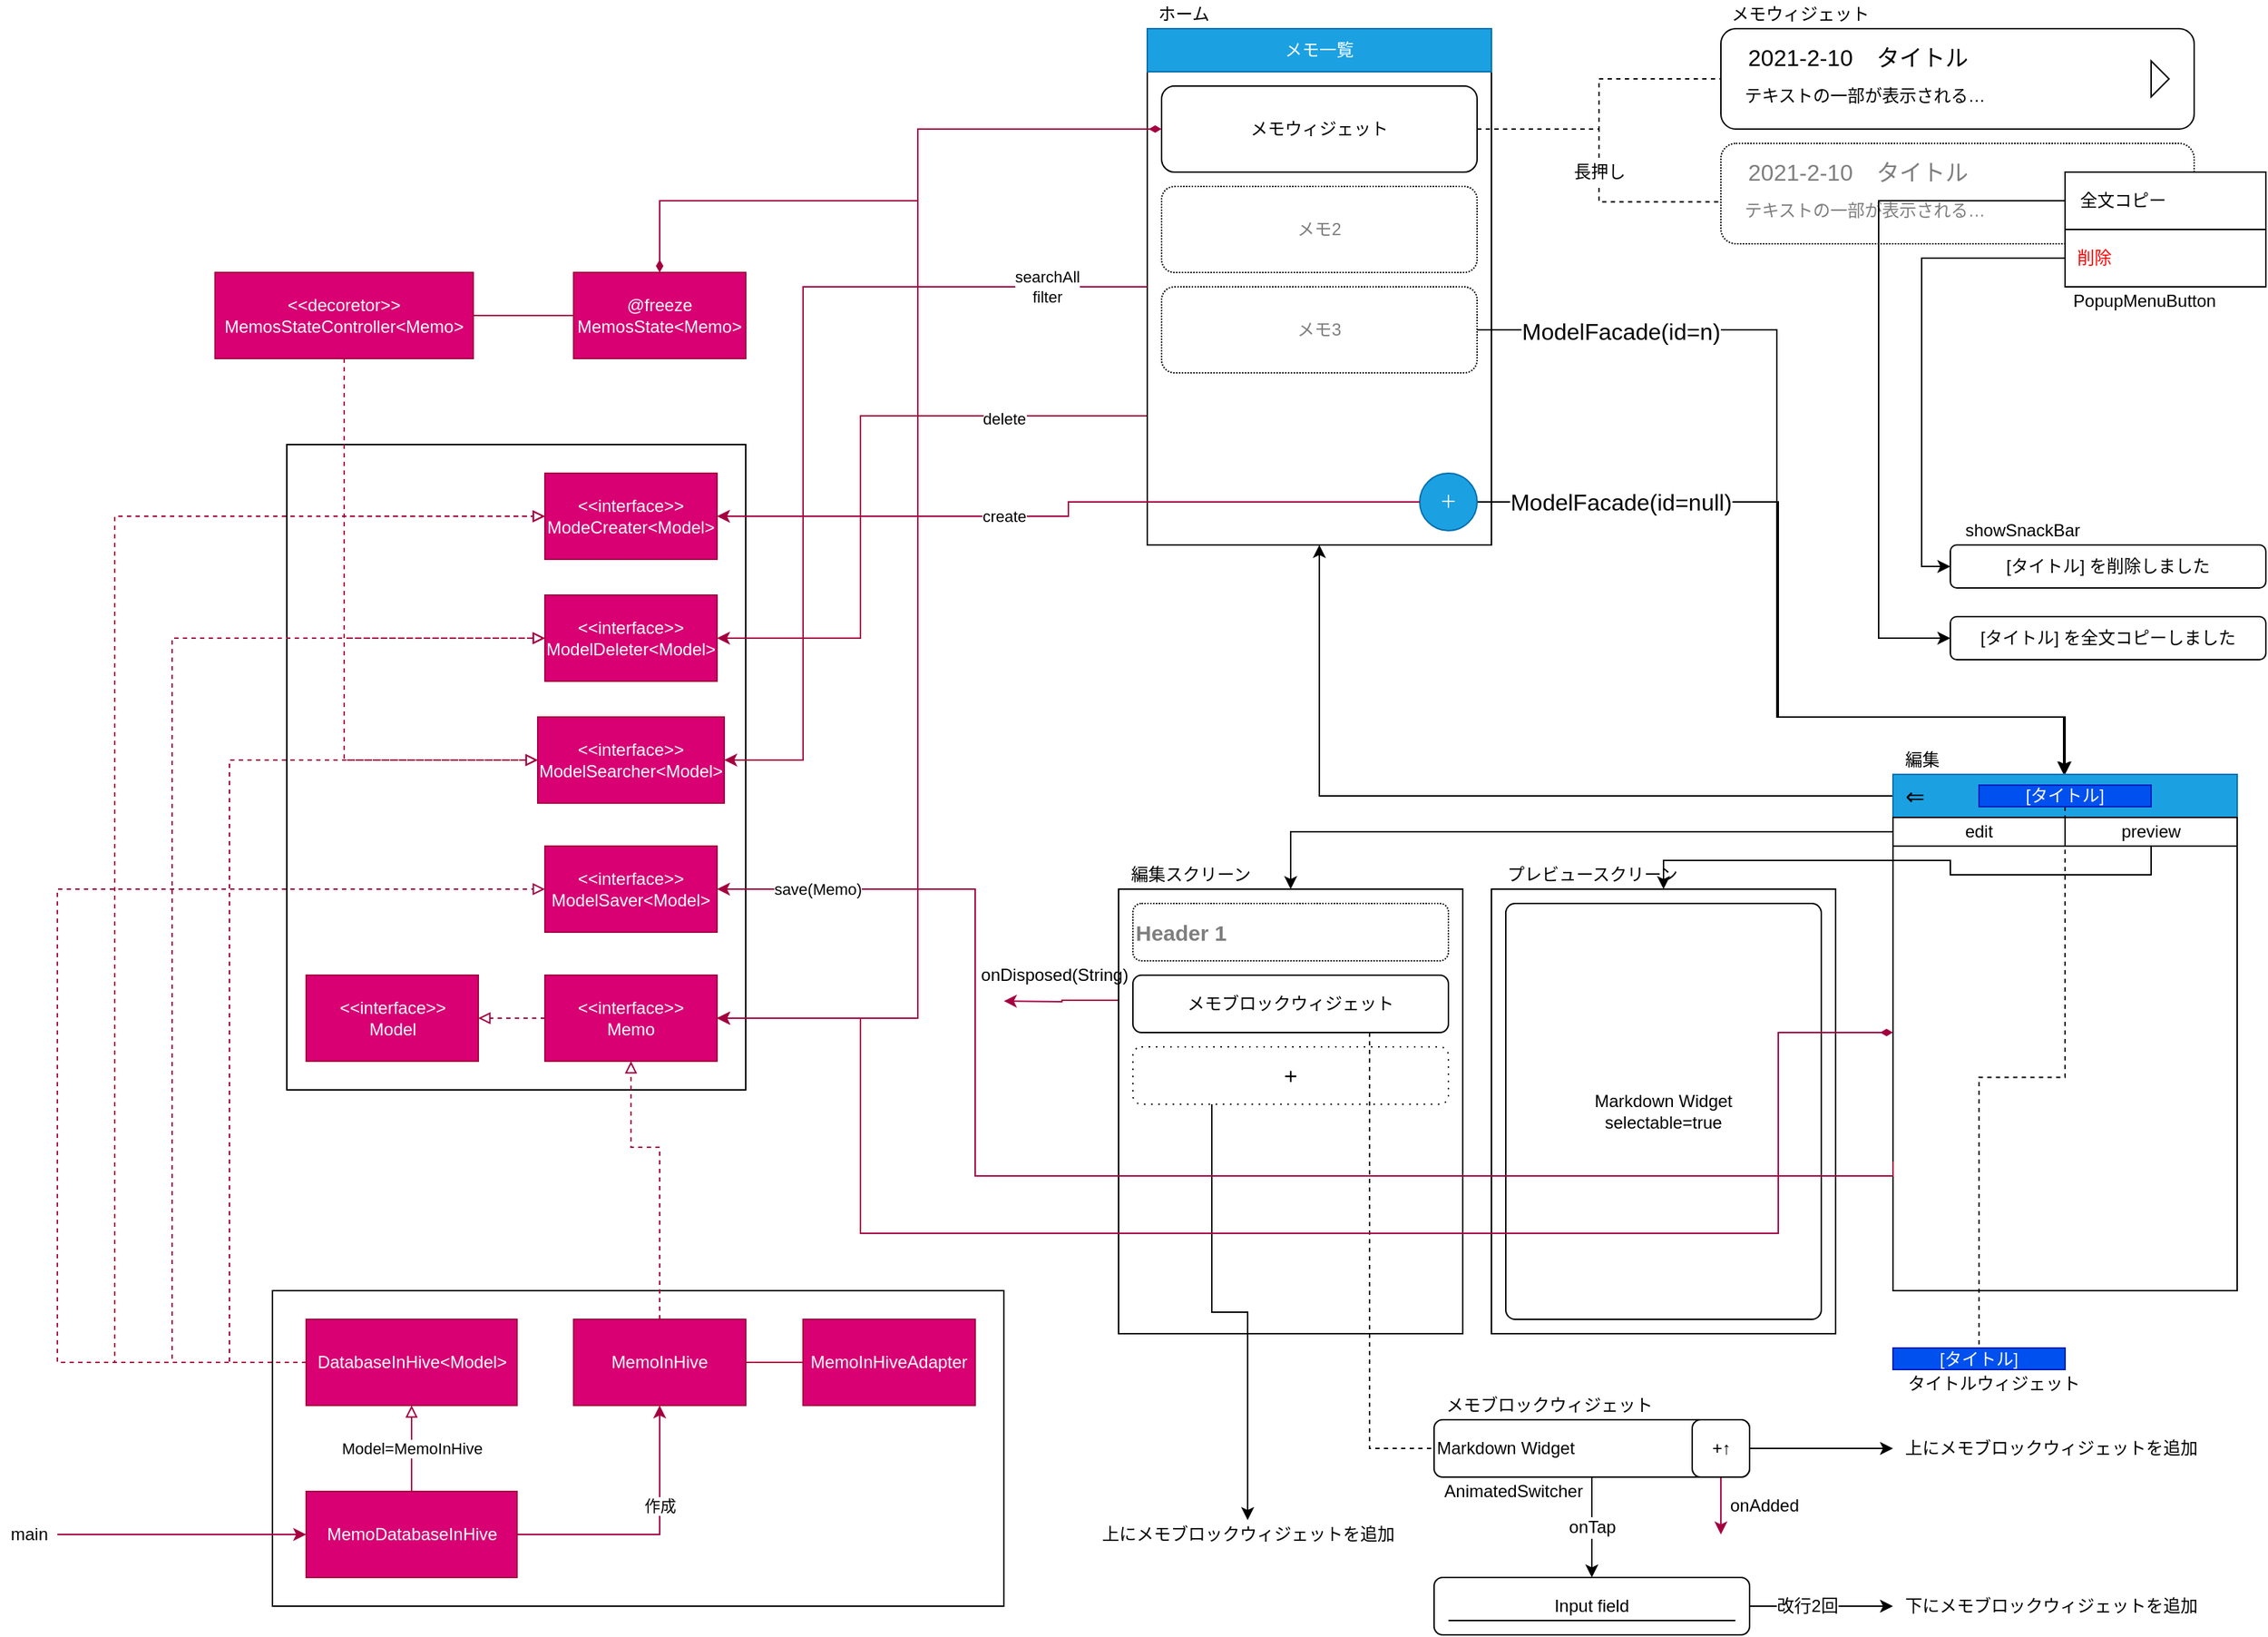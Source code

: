 <mxfile version="14.2.4" type="embed">
    <diagram id="YlcYV97L69se4h5l4lLk" name="ページ1">
        <mxGraphModel dx="1653" dy="313" grid="1" gridSize="10" guides="1" tooltips="1" connect="1" arrows="1" fold="1" page="1" pageScale="1" pageWidth="827" pageHeight="1169" math="0" shadow="0">
            <root>
                <mxCell id="0"/>
                <mxCell id="1" parent="0"/>
                <mxCell id="162" value="" style="rounded=0;whiteSpace=wrap;html=1;fillColor=none;" parent="1" vertex="1">
                    <mxGeometry x="-570" y="920" width="510" height="220" as="geometry"/>
                </mxCell>
                <mxCell id="161" value="" style="rounded=0;whiteSpace=wrap;html=1;fillColor=none;" parent="1" vertex="1">
                    <mxGeometry x="-560" y="330" width="320" height="450" as="geometry"/>
                </mxCell>
                <mxCell id="141" style="edgeStyle=orthogonalEdgeStyle;rounded=0;orthogonalLoop=1;jettySize=auto;html=1;exitX=0;exitY=0.25;exitDx=0;exitDy=0;startArrow=none;startFill=0;endArrow=classic;endFill=1;fillColor=#d80073;strokeColor=#A50040;" parent="1" source="71" edge="1">
                    <mxGeometry relative="1" as="geometry">
                        <mxPoint x="-60" y="718" as="targetPoint"/>
                    </mxGeometry>
                </mxCell>
                <mxCell id="71" value="" style="rounded=0;whiteSpace=wrap;html=1;" parent="1" vertex="1">
                    <mxGeometry x="20" y="640" width="240" height="310" as="geometry"/>
                </mxCell>
                <mxCell id="66" value="&lt;br&gt;" style="rounded=0;whiteSpace=wrap;html=1;" parent="1" vertex="1">
                    <mxGeometry x="280" y="640" width="240" height="310" as="geometry"/>
                </mxCell>
                <mxCell id="167" style="edgeStyle=orthogonalEdgeStyle;rounded=0;orthogonalLoop=1;jettySize=auto;html=1;exitX=0;exitY=0.75;exitDx=0;exitDy=0;entryX=1;entryY=0.5;entryDx=0;entryDy=0;startArrow=none;startFill=0;fillColor=#d80073;strokeColor=#A50040;" parent="1" source="6" target="145" edge="1">
                    <mxGeometry relative="1" as="geometry">
                        <Array as="points">
                            <mxPoint x="-160" y="310"/>
                            <mxPoint x="-160" y="465"/>
                        </Array>
                    </mxGeometry>
                </mxCell>
                <mxCell id="168" value="delete" style="edgeLabel;html=1;align=center;verticalAlign=middle;resizable=0;points=[];" parent="167" vertex="1" connectable="0">
                    <mxGeometry x="-0.459" y="2" relative="1" as="geometry">
                        <mxPoint x="23" as="offset"/>
                    </mxGeometry>
                </mxCell>
                <mxCell id="6" value="" style="rounded=0;whiteSpace=wrap;html=1;" parent="1" vertex="1">
                    <mxGeometry x="40" y="40" width="240" height="360" as="geometry"/>
                </mxCell>
                <mxCell id="7" value="メモ一覧" style="rounded=0;whiteSpace=wrap;html=1;fillColor=#1ba1e2;strokeColor=#006EAF;fontColor=#ffffff;" parent="1" vertex="1">
                    <mxGeometry x="40" y="40" width="240" height="30" as="geometry"/>
                </mxCell>
                <mxCell id="13" style="edgeStyle=orthogonalEdgeStyle;rounded=0;orthogonalLoop=1;jettySize=auto;html=1;exitX=1;exitY=0.5;exitDx=0;exitDy=0;entryX=0;entryY=0.5;entryDx=0;entryDy=0;endArrow=none;endFill=0;dashed=1;" parent="1" source="8" target="11" edge="1">
                    <mxGeometry relative="1" as="geometry"/>
                </mxCell>
                <mxCell id="38" style="edgeStyle=orthogonalEdgeStyle;rounded=0;orthogonalLoop=1;jettySize=auto;html=1;exitX=1;exitY=0.5;exitDx=0;exitDy=0;entryX=0;entryY=0.583;entryDx=0;entryDy=0;entryPerimeter=0;endArrow=none;endFill=0;fontSize=12;dashed=1;" parent="1" source="8" target="33" edge="1">
                    <mxGeometry relative="1" as="geometry"/>
                </mxCell>
                <mxCell id="39" value="長押し" style="edgeLabel;html=1;align=center;verticalAlign=middle;resizable=0;points=[];fontSize=12;" parent="38" vertex="1" connectable="0">
                    <mxGeometry x="0.132" relative="1" as="geometry">
                        <mxPoint y="-10.71" as="offset"/>
                    </mxGeometry>
                </mxCell>
                <mxCell id="8" value="メモウィジェット" style="rounded=1;whiteSpace=wrap;html=1;" parent="1" vertex="1">
                    <mxGeometry x="50" y="80" width="220" height="60" as="geometry"/>
                </mxCell>
                <mxCell id="25" style="edgeStyle=orthogonalEdgeStyle;rounded=0;orthogonalLoop=1;jettySize=auto;html=1;exitX=1;exitY=0.5;exitDx=0;exitDy=0;endArrow=classic;endFill=1;fontSize=16;" parent="1" edge="1">
                    <mxGeometry relative="1" as="geometry">
                        <Array as="points">
                            <mxPoint x="479" y="250"/>
                            <mxPoint x="479" y="520"/>
                            <mxPoint x="679" y="520"/>
                        </Array>
                        <mxPoint x="269" y="250" as="sourcePoint"/>
                        <mxPoint x="679" y="560" as="targetPoint"/>
                    </mxGeometry>
                </mxCell>
                <mxCell id="26" value="ModelFacade(id=n)" style="edgeLabel;html=1;align=center;verticalAlign=middle;resizable=0;points=[];fontSize=16;" parent="25" vertex="1" connectable="0">
                    <mxGeometry x="-0.4" y="3" relative="1" as="geometry">
                        <mxPoint x="-112" y="-5.71" as="offset"/>
                    </mxGeometry>
                </mxCell>
                <mxCell id="9" value="メモ2" style="rounded=1;whiteSpace=wrap;html=1;dashed=1;dashPattern=1 1;textOpacity=50;" parent="1" vertex="1">
                    <mxGeometry x="50" y="150" width="220" height="60" as="geometry"/>
                </mxCell>
                <mxCell id="166" style="edgeStyle=orthogonalEdgeStyle;rounded=0;orthogonalLoop=1;jettySize=auto;html=1;exitX=0;exitY=0.5;exitDx=0;exitDy=0;entryX=1;entryY=0.5;entryDx=0;entryDy=0;fillColor=#d80073;strokeColor=#A50040;startArrow=diamondThin;startFill=1;" parent="1" source="8" target="101" edge="1">
                    <mxGeometry relative="1" as="geometry">
                        <Array as="points">
                            <mxPoint x="-120" y="110"/>
                            <mxPoint x="-120" y="730"/>
                        </Array>
                    </mxGeometry>
                </mxCell>
                <mxCell id="10" value="メモ3" style="rounded=1;whiteSpace=wrap;html=1;dashed=1;dashPattern=1 1;textOpacity=50;" parent="1" vertex="1">
                    <mxGeometry x="50" y="220" width="220" height="60" as="geometry"/>
                </mxCell>
                <mxCell id="11" value="" style="rounded=1;whiteSpace=wrap;html=1;" parent="1" vertex="1">
                    <mxGeometry x="440" y="40" width="330" height="70" as="geometry"/>
                </mxCell>
                <mxCell id="12" value="メモウィジェット" style="text;html=1;align=center;verticalAlign=middle;resizable=0;points=[];autosize=1;" parent="1" vertex="1">
                    <mxGeometry x="440" y="20" width="110" height="20" as="geometry"/>
                </mxCell>
                <mxCell id="24" style="edgeStyle=orthogonalEdgeStyle;rounded=0;orthogonalLoop=1;jettySize=auto;html=1;exitX=1;exitY=0.5;exitDx=0;exitDy=0;entryX=0.5;entryY=0;entryDx=0;entryDy=0;endArrow=classic;endFill=1;fontSize=16;" parent="1" source="14" target="22" edge="1">
                    <mxGeometry relative="1" as="geometry">
                        <Array as="points">
                            <mxPoint x="480" y="370"/>
                            <mxPoint x="480" y="520"/>
                            <mxPoint x="680" y="520"/>
                        </Array>
                    </mxGeometry>
                </mxCell>
                <mxCell id="28" value="ModelFacade(id=null)" style="edgeLabel;html=1;align=center;verticalAlign=middle;resizable=0;points=[];fontSize=16;" parent="24" vertex="1" connectable="0">
                    <mxGeometry x="-0.139" y="-1" relative="1" as="geometry">
                        <mxPoint x="-109.03" y="-48.57" as="offset"/>
                    </mxGeometry>
                </mxCell>
                <mxCell id="14" value="＋" style="ellipse;whiteSpace=wrap;html=1;aspect=fixed;fillColor=#1ba1e2;strokeColor=#006EAF;fontColor=#ffffff;" parent="1" vertex="1">
                    <mxGeometry x="230" y="350" width="40" height="40" as="geometry"/>
                </mxCell>
                <mxCell id="15" value="ホーム" style="text;html=1;align=center;verticalAlign=middle;resizable=0;points=[];autosize=1;" parent="1" vertex="1">
                    <mxGeometry x="40" y="20" width="50" height="20" as="geometry"/>
                </mxCell>
                <mxCell id="16" value="2021-2-10" style="text;html=1;align=center;verticalAlign=middle;resizable=0;points=[];autosize=1;fontSize=16;" parent="1" vertex="1">
                    <mxGeometry x="450" y="50" width="90" height="20" as="geometry"/>
                </mxCell>
                <mxCell id="17" value="タイトル" style="text;html=1;align=center;verticalAlign=middle;resizable=0;points=[];autosize=1;fontSize=16;" parent="1" vertex="1">
                    <mxGeometry x="540" y="50" width="80" height="20" as="geometry"/>
                </mxCell>
                <mxCell id="19" value="&lt;font style=&quot;font-size: 12px&quot;&gt;テキストの一部が表示される…&lt;/font&gt;" style="text;html=1;align=center;verticalAlign=middle;resizable=0;points=[];autosize=1;fontSize=16;" parent="1" vertex="1">
                    <mxGeometry x="450" y="70" width="180" height="30" as="geometry"/>
                </mxCell>
                <mxCell id="20" value="" style="triangle;whiteSpace=wrap;html=1;fontSize=16;" parent="1" vertex="1">
                    <mxGeometry x="740" y="62.5" width="12.5" height="25" as="geometry"/>
                </mxCell>
                <mxCell id="29" style="edgeStyle=orthogonalEdgeStyle;rounded=0;orthogonalLoop=1;jettySize=auto;html=1;entryX=0.5;entryY=1;entryDx=0;entryDy=0;endArrow=classic;endFill=1;fontSize=16;" parent="1" source="23" target="6" edge="1">
                    <mxGeometry relative="1" as="geometry"/>
                </mxCell>
                <mxCell id="33" value="" style="rounded=1;whiteSpace=wrap;html=1;dashed=1;dashPattern=1 1;" parent="1" vertex="1">
                    <mxGeometry x="440" y="120" width="330" height="70" as="geometry"/>
                </mxCell>
                <mxCell id="34" value="2021-2-10" style="text;html=1;align=center;verticalAlign=middle;resizable=0;points=[];autosize=1;fontSize=16;textOpacity=50;" parent="1" vertex="1">
                    <mxGeometry x="450" y="130" width="90" height="20" as="geometry"/>
                </mxCell>
                <mxCell id="35" value="タイトル" style="text;html=1;align=center;verticalAlign=middle;resizable=0;points=[];autosize=1;fontSize=16;textOpacity=50;" parent="1" vertex="1">
                    <mxGeometry x="540" y="130" width="80" height="20" as="geometry"/>
                </mxCell>
                <mxCell id="36" value="&lt;font style=&quot;font-size: 12px&quot;&gt;テキストの一部が表示される…&lt;/font&gt;" style="text;html=1;align=center;verticalAlign=middle;resizable=0;points=[];autosize=1;fontSize=16;textOpacity=50;" parent="1" vertex="1">
                    <mxGeometry x="450" y="150" width="180" height="30" as="geometry"/>
                </mxCell>
                <mxCell id="52" style="edgeStyle=orthogonalEdgeStyle;rounded=0;orthogonalLoop=1;jettySize=auto;html=1;endArrow=classic;endFill=1;fontSize=12;exitX=0;exitY=0.5;exitDx=0;exitDy=0;entryX=0;entryY=0.5;entryDx=0;entryDy=0;" parent="1" source="46" target="53" edge="1">
                    <mxGeometry relative="1" as="geometry">
                        <mxPoint x="820" y="200" as="sourcePoint"/>
                        <mxPoint x="920" y="260.0" as="targetPoint"/>
                    </mxGeometry>
                </mxCell>
                <mxCell id="43" value="" style="rounded=0;whiteSpace=wrap;html=1;fontSize=12;" parent="1" vertex="1">
                    <mxGeometry x="680" y="140" width="140" height="40" as="geometry"/>
                </mxCell>
                <mxCell id="45" value="全文コピー" style="text;html=1;align=center;verticalAlign=middle;resizable=0;points=[];autosize=1;fontSize=12;" parent="1" vertex="1">
                    <mxGeometry x="680" y="150" width="80" height="20" as="geometry"/>
                </mxCell>
                <mxCell id="46" value="" style="rounded=0;whiteSpace=wrap;html=1;fontSize=12;" parent="1" vertex="1">
                    <mxGeometry x="680" y="180" width="140" height="40" as="geometry"/>
                </mxCell>
                <mxCell id="47" value="&lt;font color=&quot;#ff0000&quot;&gt;削除&lt;/font&gt;" style="text;html=1;align=center;verticalAlign=middle;resizable=0;points=[];autosize=1;fontSize=12;" parent="1" vertex="1">
                    <mxGeometry x="680" y="190" width="40" height="20" as="geometry"/>
                </mxCell>
                <mxCell id="51" value="PopupMenuButton" style="text;html=1;align=center;verticalAlign=middle;resizable=0;points=[];autosize=1;fontSize=12;" parent="1" vertex="1">
                    <mxGeometry x="680" y="220" width="110" height="20" as="geometry"/>
                </mxCell>
                <mxCell id="53" value="[タイトル] を削除しました" style="rounded=1;whiteSpace=wrap;html=1;fontSize=12;" parent="1" vertex="1">
                    <mxGeometry x="600" y="400" width="220" height="30" as="geometry"/>
                </mxCell>
                <mxCell id="54" value="showSnackBar" style="text;html=1;align=center;verticalAlign=middle;resizable=0;points=[];autosize=1;fontSize=12;" parent="1" vertex="1">
                    <mxGeometry x="600" y="380" width="100" height="20" as="geometry"/>
                </mxCell>
                <mxCell id="55" style="edgeStyle=orthogonalEdgeStyle;rounded=0;orthogonalLoop=1;jettySize=auto;html=1;endArrow=classic;endFill=1;fontSize=12;exitX=0;exitY=0;exitDx=0;exitDy=0;entryX=0;entryY=0.5;entryDx=0;entryDy=0;" parent="1" source="46" target="56" edge="1">
                    <mxGeometry relative="1" as="geometry">
                        <mxPoint x="820" y="155" as="sourcePoint"/>
                        <mxPoint x="920" y="215.0" as="targetPoint"/>
                        <Array as="points">
                            <mxPoint x="680" y="160"/>
                            <mxPoint x="550" y="160"/>
                            <mxPoint x="550" y="465"/>
                        </Array>
                    </mxGeometry>
                </mxCell>
                <mxCell id="56" value="[タイトル] を全文コピーしました" style="rounded=1;whiteSpace=wrap;html=1;fontSize=12;" parent="1" vertex="1">
                    <mxGeometry x="600" y="450" width="220" height="30" as="geometry"/>
                </mxCell>
                <mxCell id="21" value="" style="rounded=0;whiteSpace=wrap;html=1;" parent="1" vertex="1">
                    <mxGeometry x="560" y="560" width="240" height="360" as="geometry"/>
                </mxCell>
                <mxCell id="22" value="" style="rounded=0;whiteSpace=wrap;html=1;fillColor=#1ba1e2;strokeColor=#006EAF;fontColor=#ffffff;" parent="1" vertex="1">
                    <mxGeometry x="560" y="560" width="240" height="30" as="geometry"/>
                </mxCell>
                <mxCell id="23" value="⇐" style="text;html=1;align=center;verticalAlign=middle;resizable=0;points=[];autosize=1;fontSize=16;" parent="1" vertex="1">
                    <mxGeometry x="560" y="565" width="30" height="20" as="geometry"/>
                </mxCell>
                <mxCell id="97" style="edgeStyle=orthogonalEdgeStyle;rounded=0;orthogonalLoop=1;jettySize=auto;html=1;exitX=0.5;exitY=1;exitDx=0;exitDy=0;entryX=0.5;entryY=0;entryDx=0;entryDy=0;endArrow=none;endFill=0;fontSize=12;dashed=1;" parent="1" source="57" target="96" edge="1">
                    <mxGeometry relative="1" as="geometry"/>
                </mxCell>
                <mxCell id="57" value="[タイトル]" style="rounded=0;whiteSpace=wrap;html=1;fontSize=12;fillColor=#0050ef;strokeColor=#001DBC;fontColor=#ffffff;" parent="1" vertex="1">
                    <mxGeometry x="620" y="567.5" width="120" height="15" as="geometry"/>
                </mxCell>
                <mxCell id="58" value="&lt;font style=&quot;font-size: 15px&quot;&gt;&lt;b&gt;Header 1&lt;/b&gt;&lt;/font&gt;" style="rounded=1;whiteSpace=wrap;html=1;fontSize=12;align=left;textOpacity=50;dashed=1;dashPattern=1 1;" parent="1" vertex="1">
                    <mxGeometry x="30" y="650" width="220" height="40" as="geometry"/>
                </mxCell>
                <mxCell id="61" value="メモブロックウィジェット" style="rounded=1;whiteSpace=wrap;html=1;fontSize=12;" parent="1" vertex="1">
                    <mxGeometry x="30" y="700" width="220" height="40" as="geometry"/>
                </mxCell>
                <mxCell id="72" style="edgeStyle=orthogonalEdgeStyle;rounded=0;orthogonalLoop=1;jettySize=auto;html=1;exitX=0;exitY=0.5;exitDx=0;exitDy=0;entryX=0.5;entryY=0;entryDx=0;entryDy=0;endArrow=classic;endFill=1;fontSize=12;" parent="1" source="64" target="71" edge="1">
                    <mxGeometry relative="1" as="geometry"/>
                </mxCell>
                <mxCell id="64" value="edit" style="rounded=0;whiteSpace=wrap;html=1;fontSize=12;" parent="1" vertex="1">
                    <mxGeometry x="560" y="590" width="120" height="20" as="geometry"/>
                </mxCell>
                <mxCell id="70" style="edgeStyle=orthogonalEdgeStyle;rounded=0;orthogonalLoop=1;jettySize=auto;html=1;exitX=0.5;exitY=1;exitDx=0;exitDy=0;entryX=0.5;entryY=0;entryDx=0;entryDy=0;endArrow=classic;endFill=1;fontSize=12;" parent="1" source="65" target="66" edge="1">
                    <mxGeometry relative="1" as="geometry"/>
                </mxCell>
                <mxCell id="65" value="preview" style="rounded=0;whiteSpace=wrap;html=1;fontSize=12;" parent="1" vertex="1">
                    <mxGeometry x="680" y="590" width="120" height="20" as="geometry"/>
                </mxCell>
                <mxCell id="91" style="edgeStyle=orthogonalEdgeStyle;rounded=0;orthogonalLoop=1;jettySize=auto;html=1;exitX=0.25;exitY=1;exitDx=0;exitDy=0;endArrow=classic;endFill=1;fontSize=12;" parent="1" source="69" target="92" edge="1">
                    <mxGeometry relative="1" as="geometry">
                        <mxPoint x="84.833" y="1040" as="targetPoint"/>
                    </mxGeometry>
                </mxCell>
                <mxCell id="69" value="&lt;font style=&quot;font-size: 16px&quot;&gt;+&lt;/font&gt;" style="rounded=1;whiteSpace=wrap;html=1;fontSize=12;dashed=1;dashPattern=1 4;" parent="1" vertex="1">
                    <mxGeometry x="30" y="750" width="220" height="40" as="geometry"/>
                </mxCell>
                <mxCell id="73" value="Markdown Widget&lt;br&gt;selectable=true" style="rounded=1;whiteSpace=wrap;html=1;fontSize=12;arcSize=3;" parent="1" vertex="1">
                    <mxGeometry x="290" y="650" width="220" height="290" as="geometry"/>
                </mxCell>
                <mxCell id="78" value="onTap" style="edgeStyle=orthogonalEdgeStyle;rounded=0;orthogonalLoop=1;jettySize=auto;html=1;exitX=0.5;exitY=1;exitDx=0;exitDy=0;endArrow=classic;endFill=1;fontSize=12;" parent="1" source="74" target="77" edge="1">
                    <mxGeometry relative="1" as="geometry"/>
                </mxCell>
                <mxCell id="74" value="Markdown Widget" style="rounded=1;whiteSpace=wrap;html=1;fontSize=12;align=left;" parent="1" vertex="1">
                    <mxGeometry x="240" y="1010" width="220" height="40" as="geometry"/>
                </mxCell>
                <mxCell id="75" value="&lt;span&gt;メモブロックウィジェット&lt;/span&gt;" style="text;html=1;align=center;verticalAlign=middle;resizable=0;points=[];autosize=1;fontSize=12;" parent="1" vertex="1">
                    <mxGeometry x="240" y="990" width="160" height="20" as="geometry"/>
                </mxCell>
                <mxCell id="81" style="edgeStyle=orthogonalEdgeStyle;rounded=0;orthogonalLoop=1;jettySize=auto;html=1;exitX=1;exitY=0.5;exitDx=0;exitDy=0;endArrow=classic;endFill=1;fontSize=12;" parent="1" source="76" target="82" edge="1">
                    <mxGeometry relative="1" as="geometry">
                        <mxPoint x="520" y="1030" as="targetPoint"/>
                    </mxGeometry>
                </mxCell>
                <mxCell id="150" style="edgeStyle=orthogonalEdgeStyle;rounded=0;orthogonalLoop=1;jettySize=auto;html=1;exitX=0.5;exitY=1;exitDx=0;exitDy=0;startArrow=none;startFill=0;endArrow=classic;endFill=1;fillColor=#d80073;strokeColor=#A50040;" parent="1" source="76" edge="1">
                    <mxGeometry relative="1" as="geometry">
                        <mxPoint x="440" y="1090" as="targetPoint"/>
                    </mxGeometry>
                </mxCell>
                <mxCell id="76" value="" style="rounded=1;whiteSpace=wrap;html=1;fontSize=12;" parent="1" vertex="1">
                    <mxGeometry x="420" y="1010" width="40" height="40" as="geometry"/>
                </mxCell>
                <mxCell id="84" style="edgeStyle=orthogonalEdgeStyle;rounded=0;orthogonalLoop=1;jettySize=auto;html=1;exitX=1;exitY=0.5;exitDx=0;exitDy=0;endArrow=classic;endFill=1;fontSize=12;" parent="1" source="77" target="86" edge="1">
                    <mxGeometry relative="1" as="geometry">
                        <mxPoint x="560" y="1140.286" as="targetPoint"/>
                    </mxGeometry>
                </mxCell>
                <mxCell id="85" value="改行2回" style="edgeLabel;html=1;align=center;verticalAlign=middle;resizable=0;points=[];fontSize=12;" parent="84" vertex="1" connectable="0">
                    <mxGeometry x="-0.201" relative="1" as="geometry">
                        <mxPoint as="offset"/>
                    </mxGeometry>
                </mxCell>
                <mxCell id="77" value="Input field" style="rounded=1;whiteSpace=wrap;html=1;fontSize=12;" parent="1" vertex="1">
                    <mxGeometry x="240" y="1120" width="220" height="40" as="geometry"/>
                </mxCell>
                <mxCell id="79" value="+↑" style="text;html=1;align=center;verticalAlign=middle;resizable=0;points=[];autosize=1;fontSize=12;" parent="1" vertex="1">
                    <mxGeometry x="425" y="1020" width="30" height="20" as="geometry"/>
                </mxCell>
                <mxCell id="82" value="上にメモブロックウィジェットを追加" style="text;html=1;align=center;verticalAlign=middle;resizable=0;points=[];autosize=1;fontSize=12;" parent="1" vertex="1">
                    <mxGeometry x="560" y="1020" width="220" height="20" as="geometry"/>
                </mxCell>
                <mxCell id="86" value="下にメモブロックウィジェットを追加" style="text;html=1;align=center;verticalAlign=middle;resizable=0;points=[];autosize=1;fontSize=12;" parent="1" vertex="1">
                    <mxGeometry x="560" y="1130" width="220" height="20" as="geometry"/>
                </mxCell>
                <mxCell id="88" style="edgeStyle=orthogonalEdgeStyle;rounded=0;orthogonalLoop=1;jettySize=auto;html=1;exitX=0.75;exitY=1;exitDx=0;exitDy=0;entryX=0;entryY=0.5;entryDx=0;entryDy=0;endArrow=none;endFill=0;fontSize=12;dashed=1;" parent="1" source="61" target="74" edge="1">
                    <mxGeometry relative="1" as="geometry"/>
                </mxCell>
                <mxCell id="90" value="" style="endArrow=none;html=1;fontSize=12;entryX=0.955;entryY=0.75;entryDx=0;entryDy=0;entryPerimeter=0;" parent="1" target="77" edge="1">
                    <mxGeometry width="50" height="50" relative="1" as="geometry">
                        <mxPoint x="250" y="1150" as="sourcePoint"/>
                        <mxPoint x="300" y="1100" as="targetPoint"/>
                    </mxGeometry>
                </mxCell>
                <mxCell id="92" value="上にメモブロックウィジェットを追加" style="text;html=1;align=center;verticalAlign=middle;resizable=0;points=[];autosize=1;fontSize=12;" parent="1" vertex="1">
                    <mxGeometry y="1080" width="220" height="20" as="geometry"/>
                </mxCell>
                <mxCell id="93" value="編集" style="text;html=1;align=center;verticalAlign=middle;resizable=0;points=[];autosize=1;fontSize=12;" parent="1" vertex="1">
                    <mxGeometry x="560" y="540" width="40" height="20" as="geometry"/>
                </mxCell>
                <mxCell id="94" value="編集スクリーン" style="text;html=1;align=center;verticalAlign=middle;resizable=0;points=[];autosize=1;fontSize=12;" parent="1" vertex="1">
                    <mxGeometry x="20" y="620" width="100" height="20" as="geometry"/>
                </mxCell>
                <mxCell id="95" value="プレビュースクリーン" style="text;html=1;align=center;verticalAlign=middle;resizable=0;points=[];autosize=1;fontSize=12;" parent="1" vertex="1">
                    <mxGeometry x="280" y="620" width="140" height="20" as="geometry"/>
                </mxCell>
                <mxCell id="96" value="[タイトル]" style="rounded=0;whiteSpace=wrap;html=1;fontSize=12;fillColor=#0050ef;strokeColor=#001DBC;fontColor=#ffffff;" parent="1" vertex="1">
                    <mxGeometry x="560" y="960" width="120" height="15" as="geometry"/>
                </mxCell>
                <mxCell id="98" value="タイトルウィジェット" style="text;html=1;align=center;verticalAlign=middle;resizable=0;points=[];autosize=1;fontSize=12;" parent="1" vertex="1">
                    <mxGeometry x="560" y="975" width="140" height="20" as="geometry"/>
                </mxCell>
                <mxCell id="100" value="AnimatedSwitcher" style="text;html=1;align=center;verticalAlign=middle;resizable=0;points=[];autosize=1;fontSize=12;" parent="1" vertex="1">
                    <mxGeometry x="240" y="1050" width="110" height="20" as="geometry"/>
                </mxCell>
                <mxCell id="139" style="edgeStyle=orthogonalEdgeStyle;rounded=0;orthogonalLoop=1;jettySize=auto;html=1;exitX=0;exitY=0.5;exitDx=0;exitDy=0;dashed=1;startArrow=none;startFill=0;endArrow=block;endFill=0;fillColor=#d80073;strokeColor=#A50040;" parent="1" source="101" target="138" edge="1">
                    <mxGeometry relative="1" as="geometry"/>
                </mxCell>
                <mxCell id="101" value="&amp;lt;&amp;lt;interface&amp;gt;&amp;gt;&lt;br&gt;Memo" style="rounded=0;whiteSpace=wrap;html=1;fillColor=#d80073;strokeColor=#A50040;fontColor=#ffffff;" parent="1" vertex="1">
                    <mxGeometry x="-380" y="700" width="120" height="60" as="geometry"/>
                </mxCell>
                <mxCell id="132" style="edgeStyle=orthogonalEdgeStyle;rounded=0;orthogonalLoop=1;jettySize=auto;html=1;exitX=0;exitY=0.75;exitDx=0;exitDy=0;entryX=1;entryY=0.5;entryDx=0;entryDy=0;startArrow=none;startFill=0;endArrow=classic;endFill=1;fillColor=#d80073;strokeColor=#A50040;" parent="1" source="21" target="128" edge="1">
                    <mxGeometry relative="1" as="geometry">
                        <mxPoint x="-180" y="790" as="sourcePoint"/>
                        <Array as="points">
                            <mxPoint x="560" y="840"/>
                            <mxPoint x="-80" y="840"/>
                            <mxPoint x="-80" y="640"/>
                        </Array>
                    </mxGeometry>
                </mxCell>
                <mxCell id="137" value="save(Memo)" style="edgeLabel;html=1;align=center;verticalAlign=middle;resizable=0;points=[];" parent="132" vertex="1" connectable="0">
                    <mxGeometry x="-0.316" y="3" relative="1" as="geometry">
                        <mxPoint x="-408" y="-203" as="offset"/>
                    </mxGeometry>
                </mxCell>
                <mxCell id="111" style="edgeStyle=orthogonalEdgeStyle;rounded=0;orthogonalLoop=1;jettySize=auto;html=1;exitX=0;exitY=0.5;exitDx=0;exitDy=0;dashed=1;startArrow=none;startFill=0;endArrow=block;endFill=0;fillColor=#d80073;strokeColor=#A50040;entryX=0;entryY=0.5;entryDx=0;entryDy=0;" parent="1" source="105" target="128" edge="1">
                    <mxGeometry relative="1" as="geometry">
                        <mxPoint x="-473" y="870" as="targetPoint"/>
                        <Array as="points">
                            <mxPoint x="-720" y="970"/>
                            <mxPoint x="-720" y="640"/>
                        </Array>
                    </mxGeometry>
                </mxCell>
                <mxCell id="131" style="edgeStyle=orthogonalEdgeStyle;rounded=0;orthogonalLoop=1;jettySize=auto;html=1;exitX=0;exitY=0.5;exitDx=0;exitDy=0;entryX=0;entryY=0.5;entryDx=0;entryDy=0;startArrow=none;startFill=0;endArrow=block;endFill=0;dashed=1;fillColor=#d80073;strokeColor=#A50040;" parent="1" source="105" target="129" edge="1">
                    <mxGeometry relative="1" as="geometry">
                        <Array as="points">
                            <mxPoint x="-600" y="970"/>
                            <mxPoint x="-600" y="550"/>
                        </Array>
                    </mxGeometry>
                </mxCell>
                <mxCell id="105" value="DatabaseInHive&amp;lt;Model&amp;gt;" style="rounded=0;whiteSpace=wrap;html=1;fillColor=#d80073;strokeColor=#A50040;fontColor=#ffffff;" parent="1" vertex="1">
                    <mxGeometry x="-546.5" y="940" width="147" height="60" as="geometry"/>
                </mxCell>
                <mxCell id="118" style="edgeStyle=orthogonalEdgeStyle;rounded=0;orthogonalLoop=1;jettySize=auto;html=1;exitX=0.5;exitY=0;exitDx=0;exitDy=0;entryX=0.5;entryY=1;entryDx=0;entryDy=0;startArrow=none;startFill=0;endArrow=block;endFill=0;dashed=1;fillColor=#d80073;strokeColor=#A50040;" parent="1" source="116" target="101" edge="1">
                    <mxGeometry relative="1" as="geometry">
                        <Array as="points">
                            <mxPoint x="-300" y="820"/>
                            <mxPoint x="-320" y="820"/>
                        </Array>
                    </mxGeometry>
                </mxCell>
                <mxCell id="119" style="edgeStyle=orthogonalEdgeStyle;rounded=0;orthogonalLoop=1;jettySize=auto;html=1;exitX=1;exitY=0.5;exitDx=0;exitDy=0;startArrow=none;startFill=0;endArrow=none;endFill=0;fillColor=#d80073;strokeColor=#A50040;" parent="1" source="116" target="117" edge="1">
                    <mxGeometry relative="1" as="geometry"/>
                </mxCell>
                <mxCell id="116" value="MemoInHive" style="rounded=0;whiteSpace=wrap;html=1;fillColor=#d80073;strokeColor=#A50040;fontColor=#ffffff;" parent="1" vertex="1">
                    <mxGeometry x="-360" y="940" width="120" height="60" as="geometry"/>
                </mxCell>
                <mxCell id="117" value="MemoInHiveAdapter" style="rounded=0;whiteSpace=wrap;html=1;fillColor=#d80073;strokeColor=#A50040;fontColor=#ffffff;" parent="1" vertex="1">
                    <mxGeometry x="-200" y="940" width="120" height="60" as="geometry"/>
                </mxCell>
                <mxCell id="130" style="edgeStyle=orthogonalEdgeStyle;rounded=0;orthogonalLoop=1;jettySize=auto;html=1;exitX=0;exitY=0.5;exitDx=0;exitDy=0;entryX=1;entryY=0.5;entryDx=0;entryDy=0;startArrow=none;startFill=0;endArrow=classic;endFill=1;fillColor=#d80073;strokeColor=#A50040;" parent="1" source="6" target="129" edge="1">
                    <mxGeometry relative="1" as="geometry">
                        <mxPoint x="-200" y="560" as="sourcePoint"/>
                        <Array as="points">
                            <mxPoint x="-200" y="220"/>
                            <mxPoint x="-200" y="550"/>
                        </Array>
                    </mxGeometry>
                </mxCell>
                <mxCell id="165" value="searchAll&lt;br&gt;filter" style="edgeLabel;html=1;align=center;verticalAlign=middle;resizable=0;points=[];" parent="130" vertex="1" connectable="0">
                    <mxGeometry x="-0.253" y="-2" relative="1" as="geometry">
                        <mxPoint x="162.86" y="2" as="offset"/>
                    </mxGeometry>
                </mxCell>
                <mxCell id="128" value="&amp;lt;&amp;lt;interface&amp;gt;&amp;gt;&lt;br&gt;ModelSaver&amp;lt;Model&amp;gt;" style="rounded=0;whiteSpace=wrap;html=1;fillColor=#d80073;strokeColor=#A50040;fontColor=#ffffff;" parent="1" vertex="1">
                    <mxGeometry x="-380" y="610" width="120" height="60" as="geometry"/>
                </mxCell>
                <mxCell id="129" value="&amp;lt;&amp;lt;interface&amp;gt;&amp;gt;&lt;br&gt;ModelSearcher&amp;lt;Model&amp;gt;" style="rounded=0;whiteSpace=wrap;html=1;fillColor=#d80073;strokeColor=#A50040;fontColor=#ffffff;" parent="1" vertex="1">
                    <mxGeometry x="-385" y="520" width="130" height="60" as="geometry"/>
                </mxCell>
                <mxCell id="138" value="&amp;lt;&amp;lt;interface&amp;gt;&amp;gt;&lt;br&gt;Model" style="rounded=0;whiteSpace=wrap;html=1;fillColor=#d80073;strokeColor=#A50040;fontColor=#ffffff;" parent="1" vertex="1">
                    <mxGeometry x="-546.5" y="700" width="120" height="60" as="geometry"/>
                </mxCell>
                <mxCell id="104" style="edgeStyle=orthogonalEdgeStyle;rounded=0;orthogonalLoop=1;jettySize=auto;html=1;startArrow=diamondThin;startFill=1;endArrow=classic;endFill=1;fillColor=#d80073;strokeColor=#A50040;exitX=0;exitY=0.5;exitDx=0;exitDy=0;entryX=1;entryY=0.5;entryDx=0;entryDy=0;" parent="1" source="21" target="101" edge="1">
                    <mxGeometry relative="1" as="geometry">
                        <Array as="points">
                            <mxPoint x="480" y="740"/>
                            <mxPoint x="480" y="880"/>
                            <mxPoint x="-160" y="880"/>
                            <mxPoint x="-160" y="730"/>
                        </Array>
                        <mxPoint x="-120" y="820" as="targetPoint"/>
                    </mxGeometry>
                </mxCell>
                <mxCell id="142" value="onDisposed(String)" style="text;html=1;align=center;verticalAlign=middle;resizable=0;points=[];autosize=1;" parent="1" vertex="1">
                    <mxGeometry x="-85" y="690" width="120" height="20" as="geometry"/>
                </mxCell>
                <mxCell id="145" value="&amp;lt;&amp;lt;interface&amp;gt;&amp;gt;&lt;br&gt;ModelDeleter&amp;lt;Model&amp;gt;" style="rounded=0;whiteSpace=wrap;html=1;fillColor=#d80073;strokeColor=#A50040;fontColor=#ffffff;" parent="1" vertex="1">
                    <mxGeometry x="-380" y="435" width="120" height="60" as="geometry"/>
                </mxCell>
                <mxCell id="146" style="edgeStyle=orthogonalEdgeStyle;rounded=0;orthogonalLoop=1;jettySize=auto;html=1;entryX=0;entryY=0.5;entryDx=0;entryDy=0;startArrow=none;startFill=0;endArrow=block;endFill=0;dashed=1;fillColor=#d80073;strokeColor=#A50040;exitX=0;exitY=0.5;exitDx=0;exitDy=0;" parent="1" source="105" target="145" edge="1">
                    <mxGeometry relative="1" as="geometry">
                        <mxPoint x="-550" y="970" as="sourcePoint"/>
                        <mxPoint x="-380" y="570" as="targetPoint"/>
                        <Array as="points">
                            <mxPoint x="-640" y="970"/>
                            <mxPoint x="-640" y="465"/>
                        </Array>
                    </mxGeometry>
                </mxCell>
                <mxCell id="152" value="onAdded" style="text;html=1;align=center;verticalAlign=middle;resizable=0;points=[];autosize=1;" parent="1" vertex="1">
                    <mxGeometry x="440" y="1060" width="60" height="20" as="geometry"/>
                </mxCell>
                <mxCell id="154" style="edgeStyle=orthogonalEdgeStyle;rounded=0;orthogonalLoop=1;jettySize=auto;html=1;exitX=0.5;exitY=0;exitDx=0;exitDy=0;entryX=0.5;entryY=1;entryDx=0;entryDy=0;startArrow=none;startFill=0;endArrow=block;endFill=0;fillColor=#d80073;strokeColor=#A50040;" parent="1" source="153" target="105" edge="1">
                    <mxGeometry relative="1" as="geometry"/>
                </mxCell>
                <mxCell id="157" value="Model=MemoInHive" style="edgeLabel;html=1;align=center;verticalAlign=middle;resizable=0;points=[];" parent="154" vertex="1" connectable="0">
                    <mxGeometry x="-0.339" y="1" relative="1" as="geometry">
                        <mxPoint x="1" y="-10" as="offset"/>
                    </mxGeometry>
                </mxCell>
                <mxCell id="155" style="edgeStyle=orthogonalEdgeStyle;rounded=0;orthogonalLoop=1;jettySize=auto;html=1;exitX=1;exitY=0.5;exitDx=0;exitDy=0;entryX=0.5;entryY=1;entryDx=0;entryDy=0;startArrow=none;startFill=0;endArrow=classic;endFill=1;fillColor=#d80073;strokeColor=#A50040;" parent="1" source="153" target="116" edge="1">
                    <mxGeometry relative="1" as="geometry"/>
                </mxCell>
                <mxCell id="156" value="作成" style="edgeLabel;html=1;align=center;verticalAlign=middle;resizable=0;points=[];" parent="155" vertex="1" connectable="0">
                    <mxGeometry x="0.238" y="-5" relative="1" as="geometry">
                        <mxPoint x="-5" y="-2.5" as="offset"/>
                    </mxGeometry>
                </mxCell>
                <mxCell id="159" style="edgeStyle=orthogonalEdgeStyle;rounded=0;orthogonalLoop=1;jettySize=auto;html=1;exitX=0;exitY=0.5;exitDx=0;exitDy=0;startArrow=classic;startFill=1;endArrow=none;endFill=0;fillColor=#d80073;strokeColor=#A50040;" parent="1" source="153" target="158" edge="1">
                    <mxGeometry relative="1" as="geometry">
                        <Array as="points">
                            <mxPoint x="-610" y="1090"/>
                            <mxPoint x="-610" y="1090"/>
                        </Array>
                    </mxGeometry>
                </mxCell>
                <mxCell id="153" value="MemoDatabaseInHive" style="rounded=0;whiteSpace=wrap;html=1;fillColor=#d80073;strokeColor=#A50040;fontColor=#ffffff;" parent="1" vertex="1">
                    <mxGeometry x="-546.5" y="1060" width="147" height="60" as="geometry"/>
                </mxCell>
                <mxCell id="158" value="main" style="text;html=1;align=center;verticalAlign=middle;resizable=0;points=[];autosize=1;" parent="1" vertex="1">
                    <mxGeometry x="-760" y="1080" width="40" height="20" as="geometry"/>
                </mxCell>
                <mxCell id="163" value="&amp;lt;&amp;lt;interface&amp;gt;&amp;gt;&lt;br&gt;ModeCreater&amp;lt;Model&amp;gt;" style="rounded=0;whiteSpace=wrap;html=1;fillColor=#d80073;strokeColor=#A50040;fontColor=#ffffff;" parent="1" vertex="1">
                    <mxGeometry x="-380" y="350" width="120" height="60" as="geometry"/>
                </mxCell>
                <mxCell id="164" style="edgeStyle=orthogonalEdgeStyle;rounded=0;orthogonalLoop=1;jettySize=auto;html=1;exitX=0;exitY=0.5;exitDx=0;exitDy=0;entryX=0;entryY=0.5;entryDx=0;entryDy=0;startArrow=none;startFill=0;endArrow=block;endFill=0;dashed=1;fillColor=#d80073;strokeColor=#A50040;" parent="1" source="105" target="163" edge="1">
                    <mxGeometry relative="1" as="geometry">
                        <mxPoint x="-530.032" y="980" as="sourcePoint"/>
                        <mxPoint x="-380" y="475" as="targetPoint"/>
                        <Array as="points">
                            <mxPoint x="-680" y="970"/>
                            <mxPoint x="-680" y="380"/>
                        </Array>
                    </mxGeometry>
                </mxCell>
                <mxCell id="147" style="edgeStyle=orthogonalEdgeStyle;rounded=0;orthogonalLoop=1;jettySize=auto;html=1;startArrow=none;startFill=0;endArrow=classic;endFill=1;fillColor=#d80073;strokeColor=#A50040;" parent="1" source="14" target="163" edge="1">
                    <mxGeometry relative="1" as="geometry"/>
                </mxCell>
                <mxCell id="148" value="create" style="edgeLabel;html=1;align=center;verticalAlign=middle;resizable=0;points=[];" parent="147" vertex="1" connectable="0">
                    <mxGeometry x="-0.381" relative="1" as="geometry">
                        <mxPoint x="-135" y="10" as="offset"/>
                    </mxGeometry>
                </mxCell>
                <mxCell id="172" style="edgeStyle=orthogonalEdgeStyle;rounded=0;orthogonalLoop=1;jettySize=auto;html=1;exitX=0.5;exitY=1;exitDx=0;exitDy=0;entryX=0;entryY=0.5;entryDx=0;entryDy=0;dashed=1;endArrow=block;endFill=0;fillColor=#d80073;strokeColor=#A50040;" edge="1" parent="1" source="169" target="163">
                    <mxGeometry relative="1" as="geometry"/>
                </mxCell>
                <mxCell id="173" style="edgeStyle=orthogonalEdgeStyle;rounded=0;orthogonalLoop=1;jettySize=auto;html=1;exitX=0.5;exitY=1;exitDx=0;exitDy=0;entryX=0;entryY=0.5;entryDx=0;entryDy=0;dashed=1;endArrow=block;endFill=0;fillColor=#d80073;strokeColor=#A50040;" edge="1" parent="1" source="169" target="145">
                    <mxGeometry relative="1" as="geometry"/>
                </mxCell>
                <mxCell id="174" style="edgeStyle=orthogonalEdgeStyle;rounded=0;orthogonalLoop=1;jettySize=auto;html=1;exitX=0.5;exitY=1;exitDx=0;exitDy=0;entryX=0;entryY=0.5;entryDx=0;entryDy=0;dashed=1;endArrow=block;endFill=0;fillColor=#d80073;strokeColor=#A50040;" edge="1" parent="1" source="169" target="129">
                    <mxGeometry relative="1" as="geometry"/>
                </mxCell>
                <mxCell id="176" style="edgeStyle=orthogonalEdgeStyle;rounded=0;orthogonalLoop=1;jettySize=auto;html=1;exitX=1;exitY=0.5;exitDx=0;exitDy=0;endArrow=none;endFill=0;fillColor=#d80073;strokeColor=#A50040;" edge="1" parent="1" source="169" target="175">
                    <mxGeometry relative="1" as="geometry"/>
                </mxCell>
                <mxCell id="169" value="&amp;lt;&amp;lt;decoretor&amp;gt;&amp;gt;&lt;br&gt;MemosStateController&amp;lt;Memo&amp;gt;" style="rounded=0;whiteSpace=wrap;html=1;fillColor=#d80073;strokeColor=#A50040;fontColor=#ffffff;" vertex="1" parent="1">
                    <mxGeometry x="-610" y="210" width="180" height="60" as="geometry"/>
                </mxCell>
                <mxCell id="177" style="edgeStyle=orthogonalEdgeStyle;rounded=0;orthogonalLoop=1;jettySize=auto;html=1;exitX=0.5;exitY=0;exitDx=0;exitDy=0;entryX=1;entryY=0.5;entryDx=0;entryDy=0;endArrow=classic;endFill=1;fillColor=#d80073;strokeColor=#A50040;startArrow=diamondThin;startFill=1;" edge="1" parent="1" source="175" target="101">
                    <mxGeometry relative="1" as="geometry">
                        <Array as="points">
                            <mxPoint x="-300" y="160"/>
                            <mxPoint x="-120" y="160"/>
                            <mxPoint x="-120" y="730"/>
                        </Array>
                    </mxGeometry>
                </mxCell>
                <mxCell id="175" value="@freeze&lt;br&gt;MemosState&amp;lt;Memo&amp;gt;" style="rounded=0;whiteSpace=wrap;html=1;fillColor=#d80073;strokeColor=#A50040;fontColor=#ffffff;" vertex="1" parent="1">
                    <mxGeometry x="-360" y="210" width="120" height="60" as="geometry"/>
                </mxCell>
            </root>
        </mxGraphModel>
    </diagram>
</mxfile>